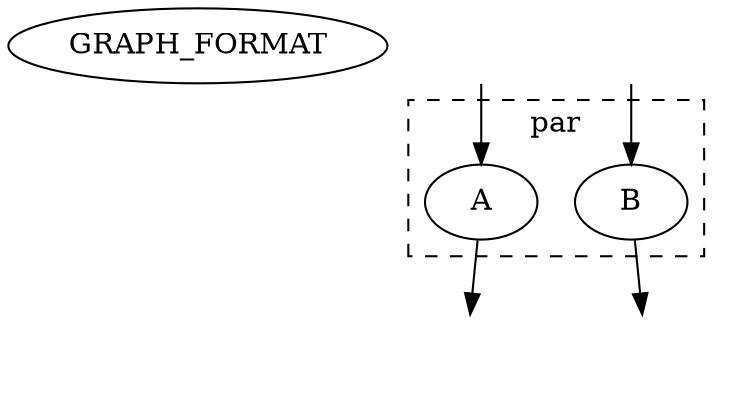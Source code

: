 
#include "doc/graphs/header.dot"

digraph par
{
    GRAPH_FORMAT;

    In1  [style=invisible];
    Out1 [style=invisible];
    In2  [style=invisible];
    Out2 [style=invisible];

    subgraph clusterpar { graph [style=dashed, label="par"]; A; B; }
    In1 -> A -> Out1;
    In2 -> B -> Out2;
}

// digraph seq
// {
//     GRAPH_FORMAT;
// 
//     In1  [style=invisible];
//     Out1 [style=invisible];
// 
//     subgraph clusterseq { graph [style=dashed, label="seq"]; A; B; }
//     In1 -> A -> B -> Out1;
// }

// digraph loop
// {
//     GRAPH_FORMAT;
// 
//     In1  [style=invisible];
//     Out1 [style=invisible];
// 
//     subgraph clusterloop { graph [style=dashed, label="loop"]; A; }
//     In1 -> A -> Out1;
//     A -> A;
// }

// digraph split
// {
//     GRAPH_FORMAT;
// 
//     In1  [style=invisible];
//     Out1 [style=invisible];
//     Out2 [style=invisible];
//     A [label=""];
// 
//     subgraph clustersplit { graph [style=dashed, label="split"]; A; }
//     In1 -> A;
//     A -> Out1;
//     A -> Out2;         
// }

// digraph binary
// {
//     GRAPH_FORMAT;
// 
//     In1  [style=invisible];
//     In2  [style=invisible];
//     Out1 [style=invisible];
//     A [label="+"];
// 
//     subgraph clusterbinary { graph [style=dashed, label="binary"]; A; }
//     In1 -> A;
//     In2 -> A;
//     A -> Out1;
// }

// digraph unary
// {
//     GRAPH_FORMAT;
// 
//     In1  [style=invisible];
//     Out1 [style=invisible];
//     A [label="cos"];
// 
//     subgraph clusterunary { graph [style=dashed, label="unary"]; A; }
//     In1 -> A;
//     A -> Out1;
// }


// digraph ternary
// {
//     GRAPH_FORMAT;
// 
//     In1  [style=invisible];
//     In2  [style=invisible];
//     In3  [style=invisible];
//     Out1 [style=invisible];
//     A [label="if"];
// 
//     subgraph clusterternary { graph [style=dashed, label="ternary"]; A; }
//     In1 -> A;
//     In2 -> A;
//     In3 -> A;
//     A -> Out1;
// }
